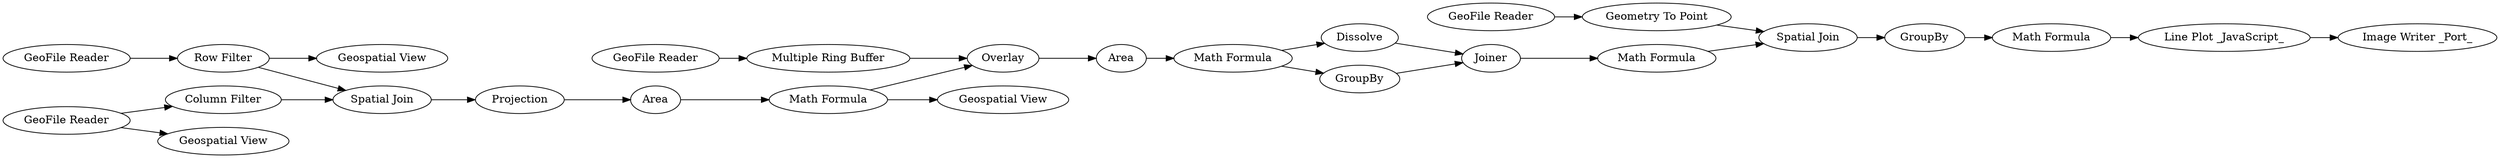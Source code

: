 digraph {
	"2043855650045731987_6" [label="Column Filter"]
	"2043855650045731987_16" [label="Math Formula"]
	"2043855650045731987_10" [label="Math Formula"]
	"2043855650045731987_4" [label="GeoFile Reader"]
	"2043855650045731987_23" [label="Spatial Join"]
	"2043855650045731987_11" [label="Geospatial View"]
	"2043855650045731987_5" [label="Geospatial View"]
	"2043855650045731987_15" [label=Area]
	"2043855650045731987_21" [label="GeoFile Reader"]
	"2043855650045731987_17" [label=Dissolve]
	"2043855650045731987_8" [label=Projection]
	"2043855650045731987_3" [label="Geospatial View"]
	"2043855650045731987_2" [label="Row Filter"]
	"2043855650045731987_14" [label=Overlay]
	"2043855650045731987_25" [label="Math Formula"]
	"2043855650045731987_19" [label=Joiner]
	"2043855650045731987_26" [label="Line Plot _JavaScript_"]
	"2043855650045731987_20" [label="Math Formula"]
	"2043855650045731987_12" [label="GeoFile Reader"]
	"2043855650045731987_7" [label="Spatial Join"]
	"2043855650045731987_9" [label=Area]
	"2043855650045731987_27" [label="Image Writer _Port_"]
	"2043855650045731987_18" [label=GroupBy]
	"2043855650045731987_1" [label="GeoFile Reader"]
	"2043855650045731987_22" [label="Geometry To Point"]
	"2043855650045731987_24" [label=GroupBy]
	"2043855650045731987_13" [label="Multiple Ring Buffer"]
	"2043855650045731987_10" -> "2043855650045731987_11"
	"2043855650045731987_14" -> "2043855650045731987_15"
	"2043855650045731987_2" -> "2043855650045731987_3"
	"2043855650045731987_21" -> "2043855650045731987_22"
	"2043855650045731987_24" -> "2043855650045731987_25"
	"2043855650045731987_25" -> "2043855650045731987_26"
	"2043855650045731987_15" -> "2043855650045731987_16"
	"2043855650045731987_22" -> "2043855650045731987_23"
	"2043855650045731987_23" -> "2043855650045731987_24"
	"2043855650045731987_2" -> "2043855650045731987_7"
	"2043855650045731987_7" -> "2043855650045731987_8"
	"2043855650045731987_20" -> "2043855650045731987_23"
	"2043855650045731987_10" -> "2043855650045731987_14"
	"2043855650045731987_13" -> "2043855650045731987_14"
	"2043855650045731987_16" -> "2043855650045731987_17"
	"2043855650045731987_19" -> "2043855650045731987_20"
	"2043855650045731987_4" -> "2043855650045731987_6"
	"2043855650045731987_8" -> "2043855650045731987_9"
	"2043855650045731987_6" -> "2043855650045731987_7"
	"2043855650045731987_26" -> "2043855650045731987_27"
	"2043855650045731987_17" -> "2043855650045731987_19"
	"2043855650045731987_1" -> "2043855650045731987_2"
	"2043855650045731987_18" -> "2043855650045731987_19"
	"2043855650045731987_16" -> "2043855650045731987_18"
	"2043855650045731987_4" -> "2043855650045731987_5"
	"2043855650045731987_12" -> "2043855650045731987_13"
	"2043855650045731987_9" -> "2043855650045731987_10"
	rankdir=LR
}
